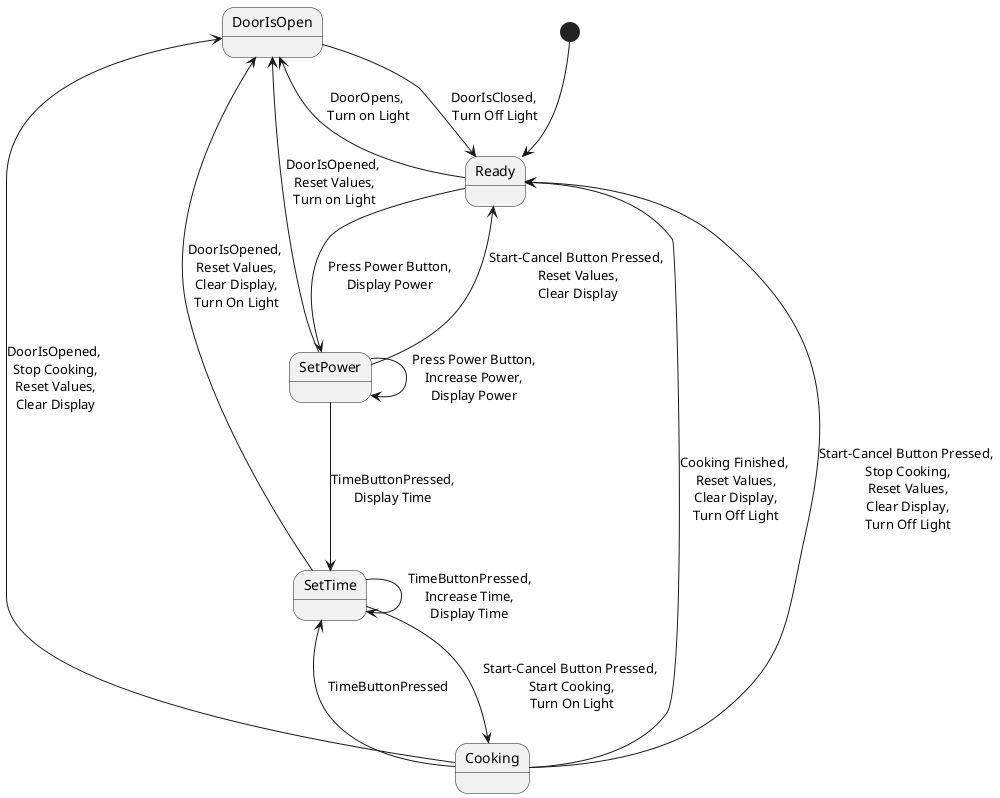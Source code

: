 @startuml StateMachine
    
[*] --> Ready


Ready -d-> SetPower : Press Power Button,\nDisplay Power


Cooking -d-> Ready : Start-Cancel Button Pressed,\n Stop Cooking,\n Reset Values,\n Clear Display,\n Turn Off Light
Cooking -d-> Ready : Cooking Finished,\n Reset Values,\n Clear Display,\n Turn Off Light
Cooking -d-> SetTime : TimeButtonPressed

DoorIsOpen -r-> Ready : DoorIsClosed,\n Turn Off Light

SetPower --> Ready : Start-Cancel Button Pressed,\n Reset Values,\n Clear Display
SetPower -r-> DoorIsOpen : DoorIsOpened,\n Reset Values,\n Turn on Light
SetPower -d-> SetTime : TimeButtonPressed,\nDisplay Time
SetPower --> SetPower : Press Power Button,\nIncrease Power,\nDisplay Power

SetTime --> SetTime : TimeButtonPressed,\nIncrease Time,\nDisplay Time
SetTime -d-> Cooking : Start-Cancel Button Pressed,\n Start Cooking,\n Turn On Light
SetTime -r-> DoorIsOpen : DoorIsOpened,\n Reset Values,\n Clear Display,\n Turn On Light

Cooking --> DoorIsOpen : DoorIsOpened,\n Stop Cooking,\n Reset Values,\n Clear Display
Ready -d-> DoorIsOpen : DoorOpens,\n Turn on Light

@enduml StateMachine
